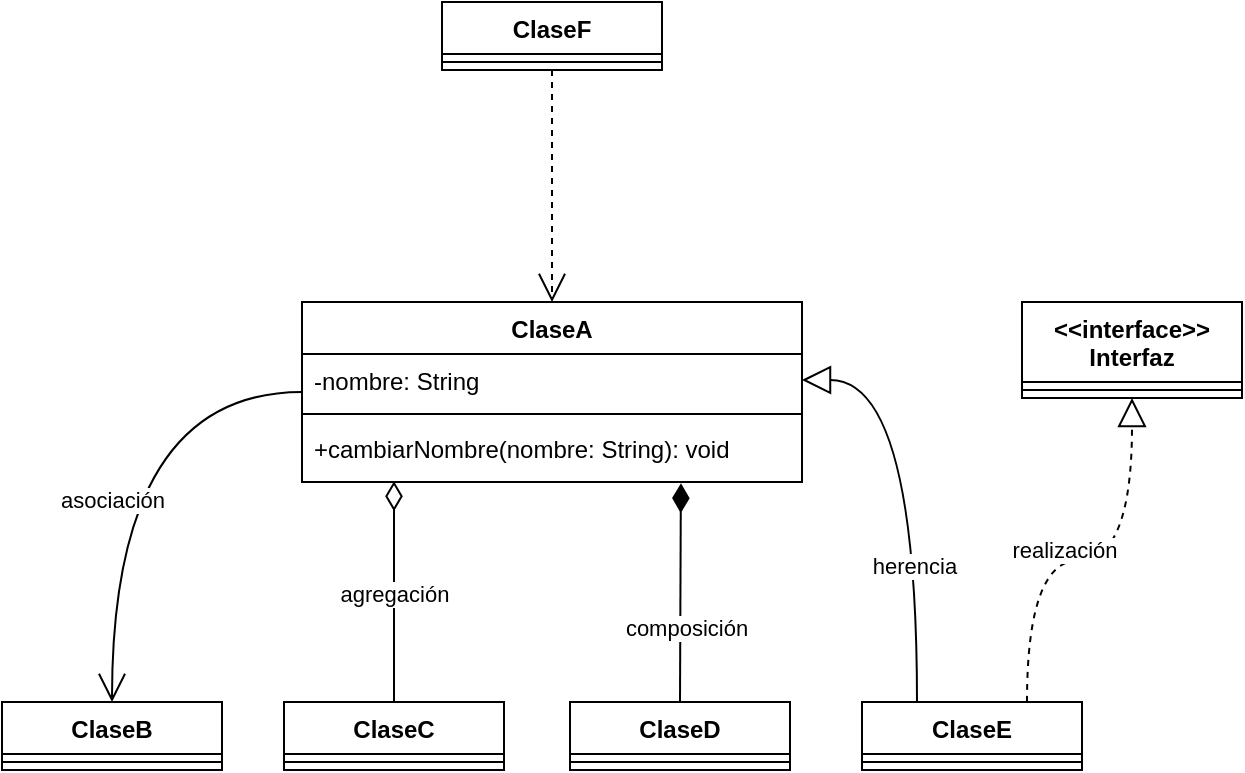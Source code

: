 <mxfile>
    <diagram name="Páxina-1" id="bZwNnvmaQ7MA14kg0_U4">
        <mxGraphModel dx="1120" dy="779" grid="1" gridSize="10" guides="1" tooltips="1" connect="1" arrows="1" fold="1" page="1" pageScale="1" pageWidth="827" pageHeight="1169" math="0" shadow="0">
            <root>
                <mxCell id="0"/>
                <mxCell id="1" parent="0"/>
                <mxCell id="yvCoWW8B-aWygzDLnjZ9-17" style="edgeStyle=orthogonalEdgeStyle;rounded=0;orthogonalLoop=1;jettySize=auto;html=1;entryX=0.5;entryY=0;entryDx=0;entryDy=0;startSize=12;endSize=12;curved=1;endArrow=open;endFill=0;" parent="1" source="mqO6VLUFzkicVr5HQHHQ-3" target="yvCoWW8B-aWygzDLnjZ9-5" edge="1">
                    <mxGeometry relative="1" as="geometry"/>
                </mxCell>
                <mxCell id="yvCoWW8B-aWygzDLnjZ9-18" value="asociación" style="edgeLabel;html=1;align=center;verticalAlign=middle;resizable=0;points=[];" parent="yvCoWW8B-aWygzDLnjZ9-17" vertex="1" connectable="0">
                    <mxGeometry x="0.191" relative="1" as="geometry">
                        <mxPoint as="offset"/>
                    </mxGeometry>
                </mxCell>
                <mxCell id="mqO6VLUFzkicVr5HQHHQ-3" value="ClaseA" style="swimlane;fontStyle=1;align=center;verticalAlign=top;childLayout=stackLayout;horizontal=1;startSize=26;horizontalStack=0;resizeParent=1;resizeParentMax=0;resizeLast=0;collapsible=1;marginBottom=0;whiteSpace=wrap;html=1;" parent="1" vertex="1">
                    <mxGeometry x="280" y="440" width="250" height="90" as="geometry"/>
                </mxCell>
                <mxCell id="yvCoWW8B-aWygzDLnjZ9-16" value="-nombre: String" style="text;strokeColor=none;fillColor=none;align=left;verticalAlign=top;spacingLeft=4;spacingRight=4;overflow=hidden;rotatable=0;points=[[0,0.5],[1,0.5]];portConstraint=eastwest;whiteSpace=wrap;html=1;" parent="mqO6VLUFzkicVr5HQHHQ-3" vertex="1">
                    <mxGeometry y="26" width="250" height="26" as="geometry"/>
                </mxCell>
                <mxCell id="mqO6VLUFzkicVr5HQHHQ-5" value="" style="line;strokeWidth=1;fillColor=none;align=left;verticalAlign=middle;spacingTop=-1;spacingLeft=3;spacingRight=3;rotatable=0;labelPosition=right;points=[];portConstraint=eastwest;strokeColor=inherit;" parent="mqO6VLUFzkicVr5HQHHQ-3" vertex="1">
                    <mxGeometry y="52" width="250" height="8" as="geometry"/>
                </mxCell>
                <mxCell id="yvCoWW8B-aWygzDLnjZ9-15" value="+cambiarNombre(nombre: String): void" style="text;strokeColor=none;fillColor=none;align=left;verticalAlign=top;spacingLeft=4;spacingRight=4;overflow=hidden;rotatable=0;points=[[0,0.5],[1,0.5]];portConstraint=eastwest;whiteSpace=wrap;html=1;" parent="mqO6VLUFzkicVr5HQHHQ-3" vertex="1">
                    <mxGeometry y="60" width="250" height="30" as="geometry"/>
                </mxCell>
                <mxCell id="yvCoWW8B-aWygzDLnjZ9-5" value="ClaseB" style="swimlane;fontStyle=1;align=center;verticalAlign=top;childLayout=stackLayout;horizontal=1;startSize=26;horizontalStack=0;resizeParent=1;resizeParentMax=0;resizeLast=0;collapsible=1;marginBottom=0;whiteSpace=wrap;html=1;" parent="1" vertex="1">
                    <mxGeometry x="130" y="640" width="110" height="34" as="geometry"/>
                </mxCell>
                <mxCell id="yvCoWW8B-aWygzDLnjZ9-6" value="" style="line;strokeWidth=1;fillColor=none;align=left;verticalAlign=middle;spacingTop=-1;spacingLeft=3;spacingRight=3;rotatable=0;labelPosition=right;points=[];portConstraint=eastwest;strokeColor=inherit;" parent="yvCoWW8B-aWygzDLnjZ9-5" vertex="1">
                    <mxGeometry y="26" width="110" height="8" as="geometry"/>
                </mxCell>
                <mxCell id="yvCoWW8B-aWygzDLnjZ9-7" value="ClaseC" style="swimlane;fontStyle=1;align=center;verticalAlign=top;childLayout=stackLayout;horizontal=1;startSize=26;horizontalStack=0;resizeParent=1;resizeParentMax=0;resizeLast=0;collapsible=1;marginBottom=0;whiteSpace=wrap;html=1;" parent="1" vertex="1">
                    <mxGeometry x="271" y="640" width="110" height="34" as="geometry"/>
                </mxCell>
                <mxCell id="yvCoWW8B-aWygzDLnjZ9-8" value="" style="line;strokeWidth=1;fillColor=none;align=left;verticalAlign=middle;spacingTop=-1;spacingLeft=3;spacingRight=3;rotatable=0;labelPosition=right;points=[];portConstraint=eastwest;strokeColor=inherit;" parent="yvCoWW8B-aWygzDLnjZ9-7" vertex="1">
                    <mxGeometry y="26" width="110" height="8" as="geometry"/>
                </mxCell>
                <mxCell id="yvCoWW8B-aWygzDLnjZ9-9" value="ClaseD" style="swimlane;fontStyle=1;align=center;verticalAlign=top;childLayout=stackLayout;horizontal=1;startSize=26;horizontalStack=0;resizeParent=1;resizeParentMax=0;resizeLast=0;collapsible=1;marginBottom=0;whiteSpace=wrap;html=1;" parent="1" vertex="1">
                    <mxGeometry x="414" y="640" width="110" height="34" as="geometry"/>
                </mxCell>
                <mxCell id="yvCoWW8B-aWygzDLnjZ9-10" value="" style="line;strokeWidth=1;fillColor=none;align=left;verticalAlign=middle;spacingTop=-1;spacingLeft=3;spacingRight=3;rotatable=0;labelPosition=right;points=[];portConstraint=eastwest;strokeColor=inherit;" parent="yvCoWW8B-aWygzDLnjZ9-9" vertex="1">
                    <mxGeometry y="26" width="110" height="8" as="geometry"/>
                </mxCell>
                <mxCell id="yvCoWW8B-aWygzDLnjZ9-23" style="edgeStyle=orthogonalEdgeStyle;rounded=0;orthogonalLoop=1;jettySize=auto;html=1;entryX=1;entryY=0.5;entryDx=0;entryDy=0;curved=1;endArrow=block;endFill=0;startSize=12;endSize=12;exitX=0.25;exitY=0;exitDx=0;exitDy=0;" parent="1" source="yvCoWW8B-aWygzDLnjZ9-13" target="yvCoWW8B-aWygzDLnjZ9-16" edge="1">
                    <mxGeometry relative="1" as="geometry"/>
                </mxCell>
                <mxCell id="yvCoWW8B-aWygzDLnjZ9-24" value="herencia" style="edgeLabel;html=1;align=center;verticalAlign=middle;resizable=0;points=[];" parent="yvCoWW8B-aWygzDLnjZ9-23" vertex="1" connectable="0">
                    <mxGeometry x="-0.375" y="2" relative="1" as="geometry">
                        <mxPoint as="offset"/>
                    </mxGeometry>
                </mxCell>
                <mxCell id="yvCoWW8B-aWygzDLnjZ9-13" value="ClaseE" style="swimlane;fontStyle=1;align=center;verticalAlign=top;childLayout=stackLayout;horizontal=1;startSize=26;horizontalStack=0;resizeParent=1;resizeParentMax=0;resizeLast=0;collapsible=1;marginBottom=0;whiteSpace=wrap;html=1;" parent="1" vertex="1">
                    <mxGeometry x="560" y="640" width="110" height="34" as="geometry"/>
                </mxCell>
                <mxCell id="yvCoWW8B-aWygzDLnjZ9-14" value="" style="line;strokeWidth=1;fillColor=none;align=left;verticalAlign=middle;spacingTop=-1;spacingLeft=3;spacingRight=3;rotatable=0;labelPosition=right;points=[];portConstraint=eastwest;strokeColor=inherit;" parent="yvCoWW8B-aWygzDLnjZ9-13" vertex="1">
                    <mxGeometry y="26" width="110" height="8" as="geometry"/>
                </mxCell>
                <mxCell id="yvCoWW8B-aWygzDLnjZ9-19" style="edgeStyle=orthogonalEdgeStyle;rounded=0;orthogonalLoop=1;jettySize=auto;html=1;entryX=0.184;entryY=0.989;entryDx=0;entryDy=0;entryPerimeter=0;curved=1;endArrow=diamondThin;endFill=0;startSize=12;endSize=12;" parent="1" source="yvCoWW8B-aWygzDLnjZ9-7" target="yvCoWW8B-aWygzDLnjZ9-15" edge="1">
                    <mxGeometry relative="1" as="geometry"/>
                </mxCell>
                <mxCell id="yvCoWW8B-aWygzDLnjZ9-20" value="agregación" style="edgeLabel;html=1;align=center;verticalAlign=middle;resizable=0;points=[];" parent="yvCoWW8B-aWygzDLnjZ9-19" vertex="1" connectable="0">
                    <mxGeometry x="0.189" y="-4" relative="1" as="geometry">
                        <mxPoint x="-4" y="11" as="offset"/>
                    </mxGeometry>
                </mxCell>
                <mxCell id="yvCoWW8B-aWygzDLnjZ9-21" style="edgeStyle=orthogonalEdgeStyle;rounded=0;orthogonalLoop=1;jettySize=auto;html=1;entryX=0.758;entryY=1.02;entryDx=0;entryDy=0;entryPerimeter=0;curved=1;startSize=12;endSize=12;endArrow=diamondThin;endFill=1;" parent="1" source="yvCoWW8B-aWygzDLnjZ9-9" target="yvCoWW8B-aWygzDLnjZ9-15" edge="1">
                    <mxGeometry relative="1" as="geometry"/>
                </mxCell>
                <mxCell id="yvCoWW8B-aWygzDLnjZ9-22" value="composición" style="edgeLabel;html=1;align=center;verticalAlign=middle;resizable=0;points=[];" parent="yvCoWW8B-aWygzDLnjZ9-21" vertex="1" connectable="0">
                    <mxGeometry x="-0.319" y="-3" relative="1" as="geometry">
                        <mxPoint as="offset"/>
                    </mxGeometry>
                </mxCell>
                <mxCell id="yvCoWW8B-aWygzDLnjZ9-25" value="&amp;lt;&amp;lt;interface&amp;gt;&amp;gt;&lt;div&gt;Interfaz&lt;/div&gt;" style="swimlane;fontStyle=1;align=center;verticalAlign=top;childLayout=stackLayout;horizontal=1;startSize=40;horizontalStack=0;resizeParent=1;resizeParentMax=0;resizeLast=0;collapsible=1;marginBottom=0;whiteSpace=wrap;html=1;" parent="1" vertex="1">
                    <mxGeometry x="640" y="440" width="110" height="48" as="geometry"/>
                </mxCell>
                <mxCell id="yvCoWW8B-aWygzDLnjZ9-26" value="" style="line;strokeWidth=1;fillColor=none;align=left;verticalAlign=middle;spacingTop=-1;spacingLeft=3;spacingRight=3;rotatable=0;labelPosition=right;points=[];portConstraint=eastwest;strokeColor=inherit;" parent="yvCoWW8B-aWygzDLnjZ9-25" vertex="1">
                    <mxGeometry y="40" width="110" height="8" as="geometry"/>
                </mxCell>
                <mxCell id="yvCoWW8B-aWygzDLnjZ9-27" style="edgeStyle=orthogonalEdgeStyle;rounded=0;orthogonalLoop=1;jettySize=auto;html=1;entryX=0.5;entryY=1;entryDx=0;entryDy=0;curved=1;endArrow=block;endFill=0;startSize=12;endSize=12;exitX=0.75;exitY=0;exitDx=0;exitDy=0;dashed=1;" parent="1" source="yvCoWW8B-aWygzDLnjZ9-13" target="yvCoWW8B-aWygzDLnjZ9-25" edge="1">
                    <mxGeometry relative="1" as="geometry"/>
                </mxCell>
                <mxCell id="yvCoWW8B-aWygzDLnjZ9-28" value="realización" style="edgeLabel;html=1;align=center;verticalAlign=middle;resizable=0;points=[];" parent="yvCoWW8B-aWygzDLnjZ9-27" vertex="1" connectable="0">
                    <mxGeometry x="-0.375" y="2" relative="1" as="geometry">
                        <mxPoint x="20" y="-12" as="offset"/>
                    </mxGeometry>
                </mxCell>
                <mxCell id="yvCoWW8B-aWygzDLnjZ9-31" style="edgeStyle=orthogonalEdgeStyle;rounded=0;orthogonalLoop=1;jettySize=auto;html=1;dashed=1;endArrow=open;endFill=0;startSize=12;endSize=12;" parent="1" source="yvCoWW8B-aWygzDLnjZ9-29" target="mqO6VLUFzkicVr5HQHHQ-3" edge="1">
                    <mxGeometry relative="1" as="geometry"/>
                </mxCell>
                <mxCell id="yvCoWW8B-aWygzDLnjZ9-29" value="ClaseF" style="swimlane;fontStyle=1;align=center;verticalAlign=top;childLayout=stackLayout;horizontal=1;startSize=26;horizontalStack=0;resizeParent=1;resizeParentMax=0;resizeLast=0;collapsible=1;marginBottom=0;whiteSpace=wrap;html=1;" parent="1" vertex="1">
                    <mxGeometry x="350" y="290" width="110" height="34" as="geometry"/>
                </mxCell>
                <mxCell id="yvCoWW8B-aWygzDLnjZ9-30" value="" style="line;strokeWidth=1;fillColor=none;align=left;verticalAlign=middle;spacingTop=-1;spacingLeft=3;spacingRight=3;rotatable=0;labelPosition=right;points=[];portConstraint=eastwest;strokeColor=inherit;" parent="yvCoWW8B-aWygzDLnjZ9-29" vertex="1">
                    <mxGeometry y="26" width="110" height="8" as="geometry"/>
                </mxCell>
            </root>
        </mxGraphModel>
    </diagram>
</mxfile>